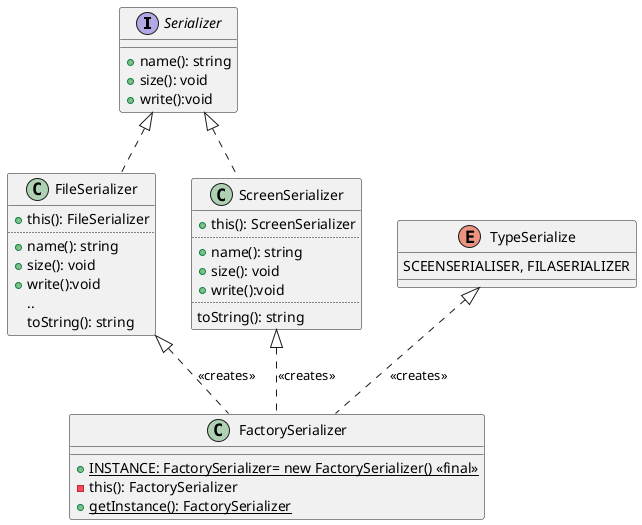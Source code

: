 @startuml
'https://plantuml.com/class-diagram



interface Serializer{
    +name(): string
    +size(): void
    +write():void
}

class FileSerializer{
    +this(): FileSerializer
    ..
    +name(): string
    +size(): void
    +write():void
     ..
     toString(): string
}
 Serializer <|.. FileSerializer

class ScreenSerializer{
    +this(): ScreenSerializer
    ..
    +name(): string
    +size(): void
    +write():void
    ..
    toString(): string
}
 Serializer <|.. ScreenSerializer

class FactorySerializer{
    + {static} INSTANCE: FactorySerializer= new FactorySerializer() <<final>>
    - this(): FactorySerializer
    + {static} getInstance(): FactorySerializer
}
ScreenSerializer <|.. FactorySerializer : <<creates>>
FileSerializer <|.. FactorySerializer : <<creates>>
TypeSerialize <|.. FactorySerializer : <<creates>>
enum TypeSerialize{
    SCEENSERIALISER, FILASERIALIZER
}





@enduml

